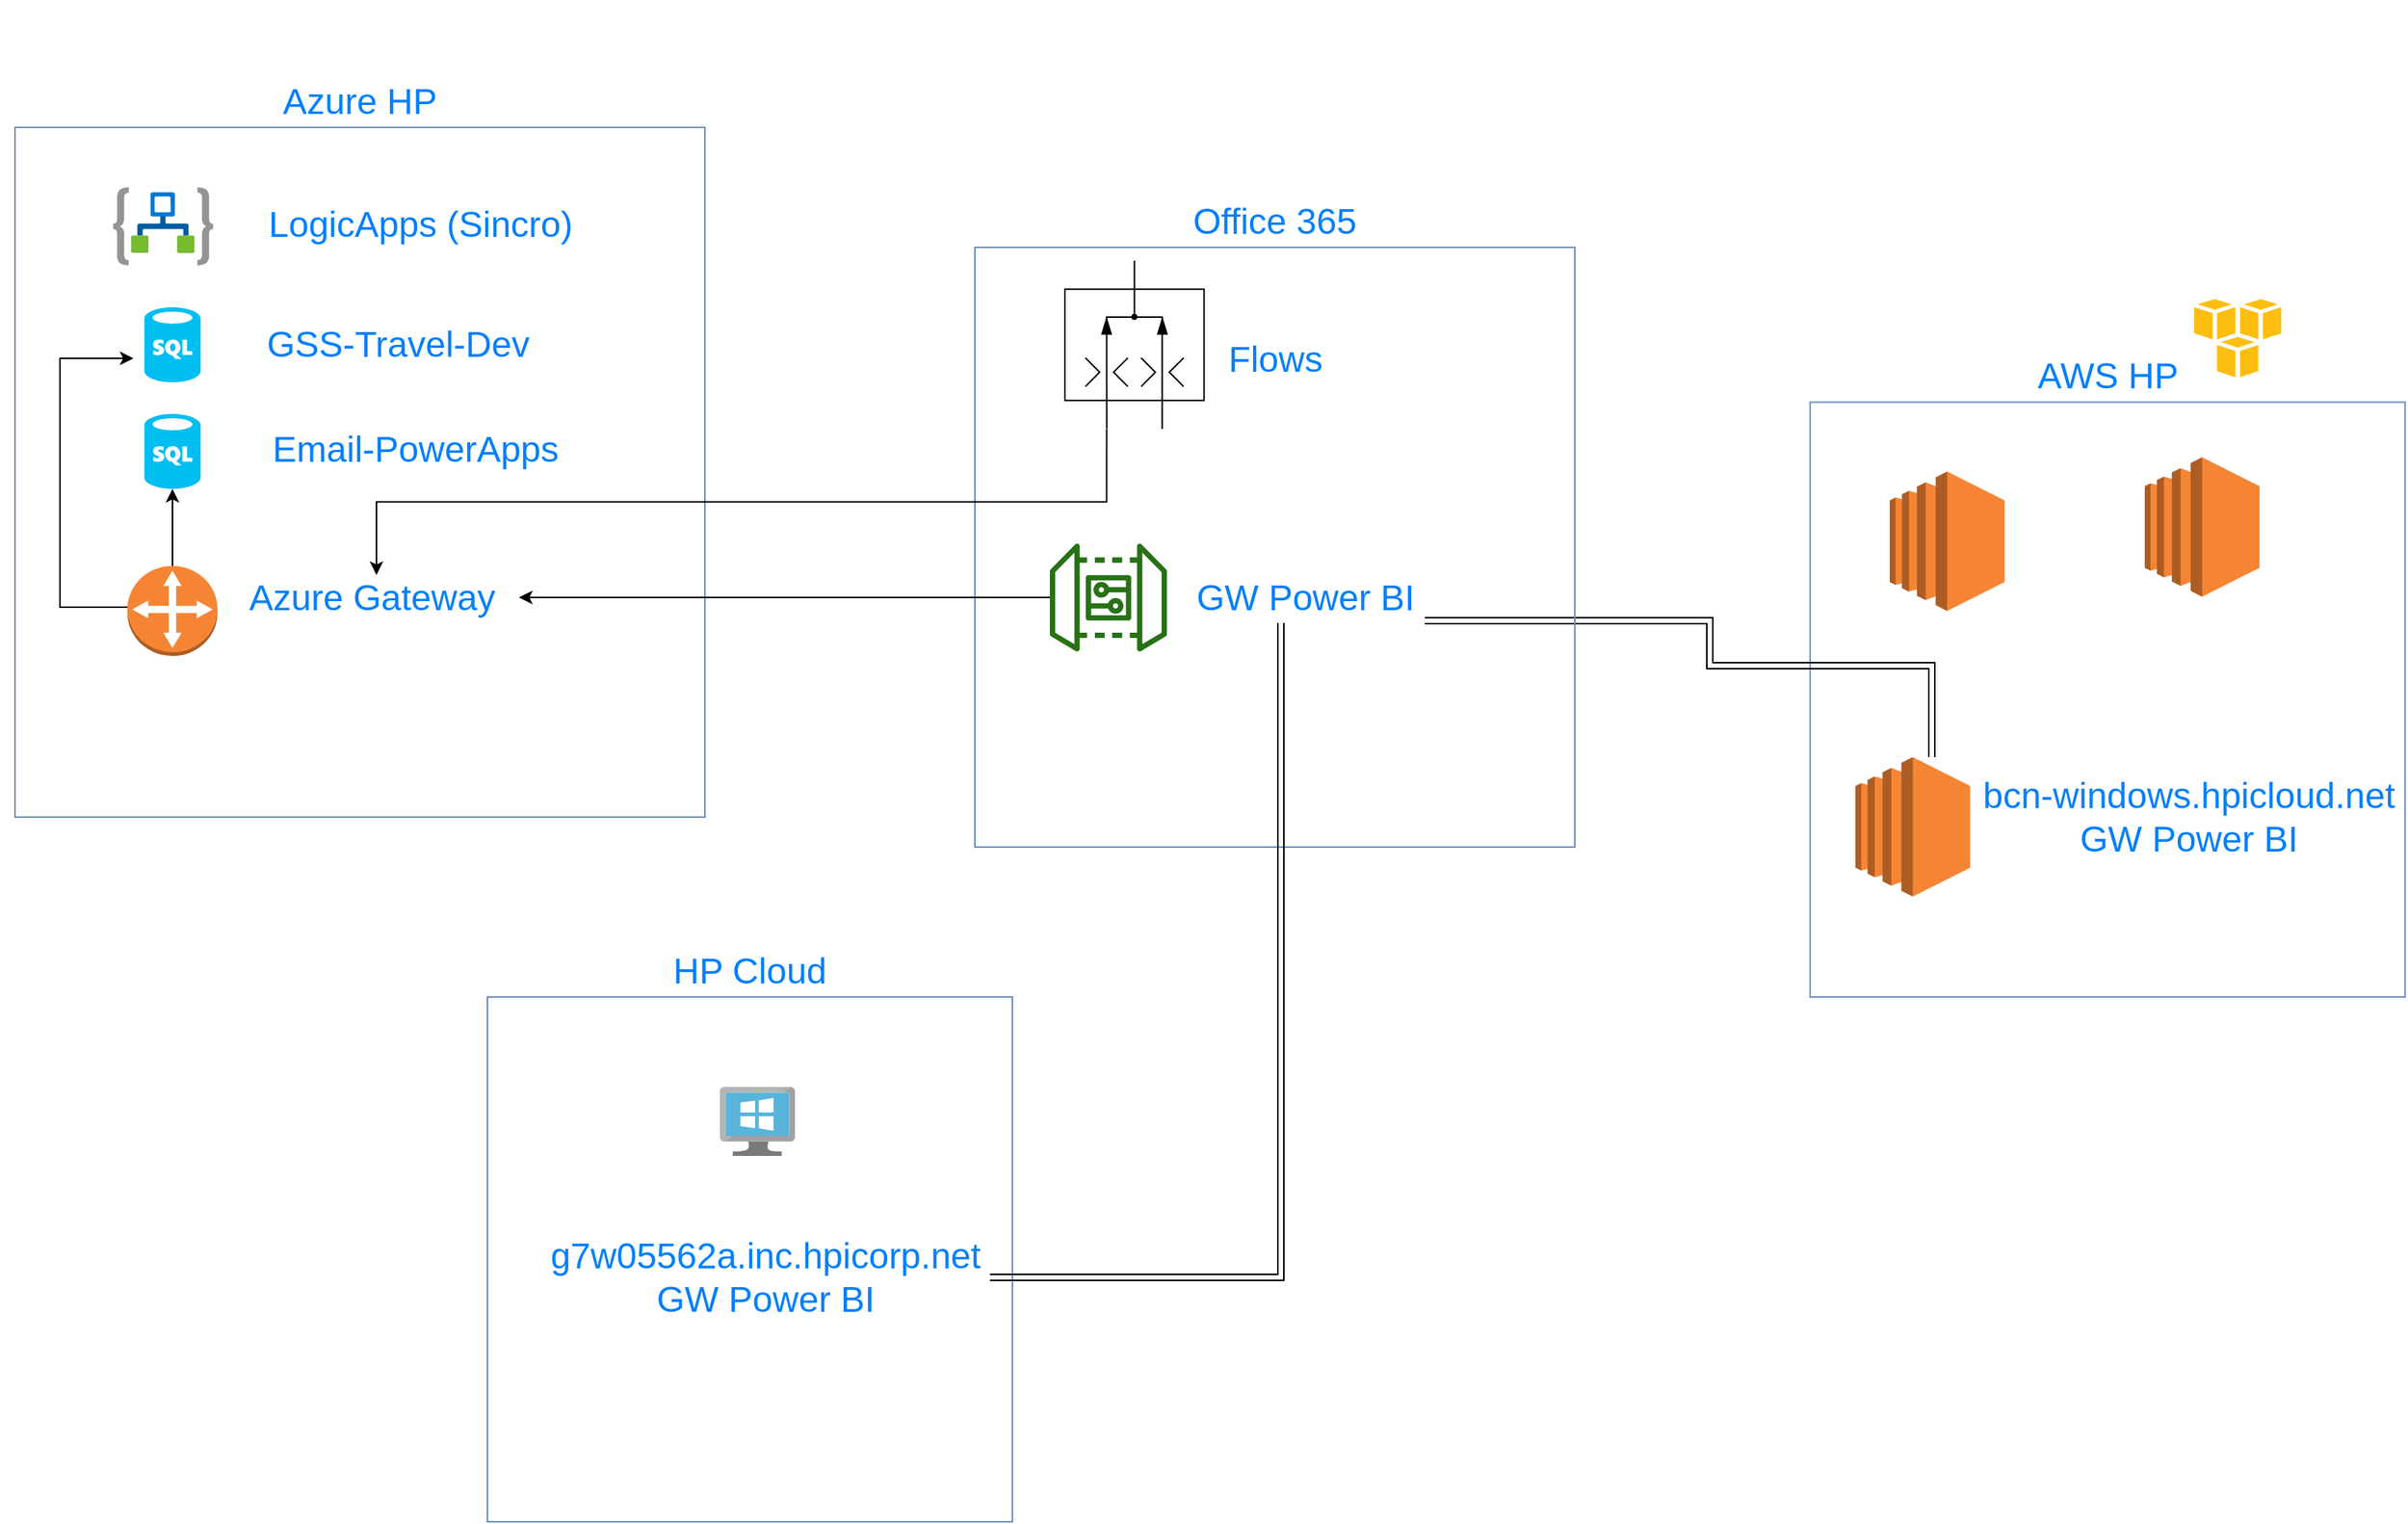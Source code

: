 <mxfile version="14.4.2" type="github">
  <diagram id="rQhccvOxW-MgDgox2bf5" name="Page-1">
    <mxGraphModel dx="2062" dy="1949" grid="1" gridSize="10" guides="1" tooltips="1" connect="1" arrows="1" fold="1" page="1" pageScale="1" pageWidth="1169" pageHeight="827" math="0" shadow="0">
      <root>
        <mxCell id="0" />
        <mxCell id="1" parent="0" />
        <mxCell id="9OuG9oqcYKLen_dDnCQN-1" value="" style="verticalLabelPosition=bottom;html=1;verticalAlign=top;align=center;strokeColor=none;fillColor=#00BEF2;shape=mxgraph.azure.sql_database;" parent="1" vertex="1">
          <mxGeometry x="156.25" y="150" width="37.5" height="50" as="geometry" />
        </mxCell>
        <mxCell id="9OuG9oqcYKLen_dDnCQN-51" style="edgeStyle=orthogonalEdgeStyle;rounded=0;orthogonalLoop=1;jettySize=auto;html=1;fontSize=24;fontColor=#007FFF;exitX=0;exitY=0.5;exitDx=0;exitDy=0;exitPerimeter=0;" parent="1" source="9OuG9oqcYKLen_dDnCQN-34" edge="1">
          <mxGeometry relative="1" as="geometry">
            <Array as="points">
              <mxPoint x="149" y="350" />
              <mxPoint x="100" y="350" />
              <mxPoint x="100" y="184" />
            </Array>
            <mxPoint x="149" y="184" as="targetPoint" />
          </mxGeometry>
        </mxCell>
        <mxCell id="9OuG9oqcYKLen_dDnCQN-3" value="" style="aspect=fixed;html=1;points=[];align=center;image;fontSize=12;image=img/lib/azure2/iot/Logic_Apps.svg;" parent="1" vertex="1">
          <mxGeometry x="135.25" y="70" width="67" height="52" as="geometry" />
        </mxCell>
        <mxCell id="9OuG9oqcYKLen_dDnCQN-4" value="Azure HP" style="whiteSpace=wrap;html=1;aspect=fixed;strokeColor=#6c8ebf;fillColor=none;labelPosition=center;verticalLabelPosition=top;align=center;verticalAlign=bottom;fontColor=#007FFF;fontSize=24;" parent="1" vertex="1">
          <mxGeometry x="70" y="30" width="460" height="460" as="geometry" />
        </mxCell>
        <mxCell id="9OuG9oqcYKLen_dDnCQN-6" value="HP Cloud" style="whiteSpace=wrap;html=1;aspect=fixed;strokeColor=#6c8ebf;fillColor=none;labelPosition=center;verticalLabelPosition=top;align=center;verticalAlign=bottom;fontColor=#007FFF;fontSize=24;" parent="1" vertex="1">
          <mxGeometry x="385" y="610" width="350" height="350" as="geometry" />
        </mxCell>
        <mxCell id="9OuG9oqcYKLen_dDnCQN-7" value="AWS HP" style="whiteSpace=wrap;html=1;aspect=fixed;strokeColor=#6c8ebf;fillColor=none;labelPosition=center;verticalLabelPosition=top;align=center;verticalAlign=bottom;fontColor=#007FFF;fontSize=24;" parent="1" vertex="1">
          <mxGeometry x="1266.85" y="213.25" width="396.75" height="396.75" as="geometry" />
        </mxCell>
        <mxCell id="9OuG9oqcYKLen_dDnCQN-9" value="" style="aspect=fixed;html=1;points=[];align=center;image;fontSize=12;image=img/lib/mscae/VirtualMachineWindows.svg;fillColor=none;" parent="1" vertex="1">
          <mxGeometry x="540" y="670" width="50" height="46" as="geometry" />
        </mxCell>
        <mxCell id="9OuG9oqcYKLen_dDnCQN-11" value="" style="outlineConnect=0;dashed=0;verticalLabelPosition=bottom;verticalAlign=top;align=center;html=1;shape=mxgraph.aws3.ec2;fillColor=#F58534;gradientColor=none;fontSize=24;fontColor=#007FFF;" parent="1" vertex="1">
          <mxGeometry x="1490" y="250" width="76.5" height="93" as="geometry" />
        </mxCell>
        <mxCell id="9OuG9oqcYKLen_dDnCQN-12" value="" style="outlineConnect=0;dashed=0;verticalLabelPosition=bottom;verticalAlign=top;align=center;html=1;shape=mxgraph.aws3.ec2;fillColor=#F58534;gradientColor=none;fontSize=24;fontColor=#007FFF;" parent="1" vertex="1">
          <mxGeometry x="1320" y="259.5" width="76.5" height="93" as="geometry" />
        </mxCell>
        <mxCell id="9OuG9oqcYKLen_dDnCQN-13" value="" style="outlineConnect=0;dashed=0;verticalLabelPosition=bottom;verticalAlign=top;align=center;html=1;shape=mxgraph.aws3.ec2;fillColor=#F58534;gradientColor=none;fontSize=24;fontColor=#007FFF;" parent="1" vertex="1">
          <mxGeometry x="1297.1" y="450" width="76.5" height="93" as="geometry" />
        </mxCell>
        <mxCell id="k91EEGF3npk7O3WbyzjP-3" style="edgeStyle=orthogonalEdgeStyle;rounded=0;orthogonalLoop=1;jettySize=auto;html=1;exitX=1;exitY=1.017;exitDx=0;exitDy=0;exitPerimeter=0;shape=link;" edge="1" parent="1" source="9OuG9oqcYKLen_dDnCQN-38" target="9OuG9oqcYKLen_dDnCQN-13">
          <mxGeometry relative="1" as="geometry">
            <Array as="points">
              <mxPoint x="1200" y="359" />
              <mxPoint x="1200" y="389" />
              <mxPoint x="1348" y="389" />
            </Array>
          </mxGeometry>
        </mxCell>
        <mxCell id="9OuG9oqcYKLen_dDnCQN-14" value="Office 365" style="whiteSpace=wrap;html=1;aspect=fixed;strokeColor=#6c8ebf;fillColor=none;labelPosition=center;verticalLabelPosition=top;align=center;verticalAlign=bottom;fontColor=#007FFF;fontSize=24;" parent="1" vertex="1">
          <mxGeometry x="710" y="110" width="400" height="400" as="geometry" />
        </mxCell>
        <mxCell id="9OuG9oqcYKLen_dDnCQN-43" style="edgeStyle=orthogonalEdgeStyle;rounded=0;orthogonalLoop=1;jettySize=auto;html=1;exitX=0.3;exitY=1;exitDx=0;exitDy=0;exitPerimeter=0;fontSize=24;fontColor=#007FFF;" parent="1" source="9OuG9oqcYKLen_dDnCQN-17" target="9OuG9oqcYKLen_dDnCQN-35" edge="1">
          <mxGeometry relative="1" as="geometry" />
        </mxCell>
        <mxCell id="9OuG9oqcYKLen_dDnCQN-17" value="" style="verticalLabelPosition=bottom;aspect=fixed;html=1;verticalAlign=top;strokeColor=#000000;fillColor=#000000;align=center;outlineConnect=0;shape=mxgraph.fluid_power.x10690;points=[[0.5,0,0],[0.3,1,0],[0.7,1,0]];fontSize=24;fontColor=#007FFF;" parent="1" vertex="1">
          <mxGeometry x="770" y="118.92" width="92.78" height="112.16" as="geometry" />
        </mxCell>
        <mxCell id="9OuG9oqcYKLen_dDnCQN-18" value="" style="shape=image;html=1;verticalAlign=top;verticalLabelPosition=bottom;labelBackgroundColor=#ffffff;imageAspect=0;aspect=fixed;image=https://cdn4.iconfinder.com/data/icons/flat-brand-logo-2/512/hp-128.png;fillColor=none;fontSize=24;fontColor=#007FFF;" parent="1" vertex="1">
          <mxGeometry x="630" y="540" width="70" height="70" as="geometry" />
        </mxCell>
        <mxCell id="9OuG9oqcYKLen_dDnCQN-19" value="" style="dashed=0;outlineConnect=0;html=1;align=center;labelPosition=center;verticalLabelPosition=bottom;verticalAlign=top;shape=mxgraph.weblogos.aws;fillColor=none;fontSize=24;fontColor=#007FFF;" parent="1" vertex="1">
          <mxGeometry x="1520" y="141.6" width="63.6" height="58.4" as="geometry" />
        </mxCell>
        <mxCell id="9OuG9oqcYKLen_dDnCQN-20" value="" style="shape=image;html=1;verticalAlign=top;verticalLabelPosition=bottom;labelBackgroundColor=#ffffff;imageAspect=0;aspect=fixed;image=https://cdn3.iconfinder.com/data/icons/logos-brands-3/24/logo_brand_brands_logos_microsoft_store_windows-128.png;fillColor=none;fontSize=24;fontColor=#007FFF;" parent="1" vertex="1">
          <mxGeometry x="990" y="30" width="66" height="66" as="geometry" />
        </mxCell>
        <mxCell id="9OuG9oqcYKLen_dDnCQN-21" value="" style="shape=image;html=1;verticalAlign=top;verticalLabelPosition=bottom;labelBackgroundColor=#ffffff;imageAspect=0;aspect=fixed;image=https://cdn3.iconfinder.com/data/icons/logos-brands-3/24/logo_brand_brands_logos_microsoft_store_windows-128.png;fillColor=none;fontSize=24;fontColor=#007FFF;" parent="1" vertex="1">
          <mxGeometry x="60" y="-55" width="68" height="68" as="geometry" />
        </mxCell>
        <mxCell id="9OuG9oqcYKLen_dDnCQN-22" value="" style="shape=image;html=1;verticalAlign=top;verticalLabelPosition=bottom;labelBackgroundColor=#ffffff;imageAspect=0;aspect=fixed;image=https://cdn4.iconfinder.com/data/icons/flat-brand-logo-2/512/hp-128.png;fillColor=none;fontSize=24;fontColor=#007FFF;" parent="1" vertex="1">
          <mxGeometry x="146" y="-50" width="70" height="70" as="geometry" />
        </mxCell>
        <mxCell id="9OuG9oqcYKLen_dDnCQN-23" value="" style="shape=image;html=1;verticalAlign=top;verticalLabelPosition=bottom;labelBackgroundColor=#ffffff;imageAspect=0;aspect=fixed;image=https://cdn4.iconfinder.com/data/icons/flat-brand-logo-2/512/hp-128.png;fillColor=none;fontSize=24;fontColor=#007FFF;" parent="1" vertex="1">
          <mxGeometry x="1590" y="132.8" width="73.6" height="73.6" as="geometry" />
        </mxCell>
        <mxCell id="9OuG9oqcYKLen_dDnCQN-42" style="edgeStyle=orthogonalEdgeStyle;rounded=0;orthogonalLoop=1;jettySize=auto;html=1;entryX=0.4;entryY=1.067;entryDx=0;entryDy=0;entryPerimeter=0;fontSize=24;fontColor=#007FFF;shape=link;" parent="1" source="9OuG9oqcYKLen_dDnCQN-24" target="9OuG9oqcYKLen_dDnCQN-38" edge="1">
          <mxGeometry relative="1" as="geometry" />
        </mxCell>
        <mxCell id="9OuG9oqcYKLen_dDnCQN-24" value="g7w05562a.inc.hpicorp.net&lt;br&gt;GW Power BI" style="text;html=1;resizable=0;autosize=1;align=center;verticalAlign=middle;points=[];fillColor=none;strokeColor=none;rounded=0;fontSize=24;fontColor=#007FFF;" parent="1" vertex="1">
          <mxGeometry x="420" y="767" width="300" height="60" as="geometry" />
        </mxCell>
        <mxCell id="9OuG9oqcYKLen_dDnCQN-29" value="" style="verticalLabelPosition=bottom;html=1;verticalAlign=top;align=center;strokeColor=none;fillColor=#00BEF2;shape=mxgraph.azure.sql_database;" parent="1" vertex="1">
          <mxGeometry x="156.25" y="221.08" width="37.5" height="50" as="geometry" />
        </mxCell>
        <mxCell id="9OuG9oqcYKLen_dDnCQN-30" value="LogicApps (Sincro)" style="text;html=1;resizable=0;autosize=1;align=center;verticalAlign=middle;points=[];fillColor=none;strokeColor=none;rounded=0;fontSize=24;fontColor=#007FFF;" parent="1" vertex="1">
          <mxGeometry x="230" y="80" width="220" height="30" as="geometry" />
        </mxCell>
        <mxCell id="9OuG9oqcYKLen_dDnCQN-31" value="GSS-Travel-Dev" style="text;html=1;resizable=0;autosize=1;align=center;verticalAlign=middle;points=[];fillColor=none;strokeColor=none;rounded=0;fontSize=24;fontColor=#007FFF;" parent="1" vertex="1">
          <mxGeometry x="230" y="160" width="190" height="30" as="geometry" />
        </mxCell>
        <mxCell id="9OuG9oqcYKLen_dDnCQN-32" value="Email-PowerApps&amp;nbsp;" style="text;html=1;resizable=0;autosize=1;align=center;verticalAlign=middle;points=[];fillColor=none;strokeColor=none;rounded=0;fontSize=24;fontColor=#007FFF;" parent="1" vertex="1">
          <mxGeometry x="235" y="229.5" width="210" height="30" as="geometry" />
        </mxCell>
        <mxCell id="9OuG9oqcYKLen_dDnCQN-33" value="bcn-windows.hpicloud.net&lt;br&gt;GW Power BI" style="text;html=1;resizable=0;autosize=1;align=center;verticalAlign=middle;points=[];fillColor=none;strokeColor=none;rounded=0;fontSize=24;fontColor=#007FFF;" parent="1" vertex="1">
          <mxGeometry x="1373.6" y="460" width="290" height="60" as="geometry" />
        </mxCell>
        <mxCell id="9OuG9oqcYKLen_dDnCQN-49" style="edgeStyle=none;rounded=0;orthogonalLoop=1;jettySize=auto;html=1;entryX=0.5;entryY=1;entryDx=0;entryDy=0;entryPerimeter=0;fontSize=24;fontColor=#007FFF;" parent="1" source="9OuG9oqcYKLen_dDnCQN-34" target="9OuG9oqcYKLen_dDnCQN-29" edge="1">
          <mxGeometry relative="1" as="geometry" />
        </mxCell>
        <mxCell id="9OuG9oqcYKLen_dDnCQN-34" value="" style="outlineConnect=0;dashed=0;verticalLabelPosition=bottom;verticalAlign=top;align=center;html=1;shape=mxgraph.aws3.customer_gateway;fillColor=#F58534;gradientColor=none;fontSize=24;fontColor=#007FFF;" parent="1" vertex="1">
          <mxGeometry x="145" y="322.5" width="60" height="60" as="geometry" />
        </mxCell>
        <mxCell id="9OuG9oqcYKLen_dDnCQN-35" value="Azure Gateway&amp;nbsp;" style="text;html=1;resizable=0;autosize=1;align=center;verticalAlign=middle;points=[];fillColor=none;strokeColor=none;rounded=0;fontSize=24;fontColor=#007FFF;" parent="1" vertex="1">
          <mxGeometry x="216" y="328.5" width="190" height="30" as="geometry" />
        </mxCell>
        <mxCell id="9OuG9oqcYKLen_dDnCQN-36" value="Flows" style="text;html=1;resizable=0;autosize=1;align=center;verticalAlign=middle;points=[];fillColor=none;strokeColor=none;rounded=0;fontSize=24;fontColor=#007FFF;" parent="1" vertex="1">
          <mxGeometry x="870" y="170" width="80" height="30" as="geometry" />
        </mxCell>
        <mxCell id="9OuG9oqcYKLen_dDnCQN-44" style="edgeStyle=orthogonalEdgeStyle;rounded=0;orthogonalLoop=1;jettySize=auto;html=1;fontSize=24;fontColor=#007FFF;" parent="1" source="9OuG9oqcYKLen_dDnCQN-37" target="9OuG9oqcYKLen_dDnCQN-35" edge="1">
          <mxGeometry relative="1" as="geometry" />
        </mxCell>
        <mxCell id="9OuG9oqcYKLen_dDnCQN-37" value="" style="outlineConnect=0;fontColor=#232F3E;gradientColor=none;fillColor=#277116;strokeColor=none;dashed=0;verticalLabelPosition=bottom;verticalAlign=top;align=center;html=1;fontSize=12;fontStyle=0;aspect=fixed;pointerEvents=1;shape=mxgraph.aws4.iot_device_gateway;" parent="1" vertex="1">
          <mxGeometry x="760" y="304.5" width="78" height="78" as="geometry" />
        </mxCell>
        <mxCell id="9OuG9oqcYKLen_dDnCQN-38" value="GW Power BI" style="text;html=1;resizable=0;autosize=1;align=center;verticalAlign=middle;points=[];fillColor=none;strokeColor=none;rounded=0;fontSize=24;fontColor=#007FFF;" parent="1" vertex="1">
          <mxGeometry x="850" y="328.5" width="160" height="30" as="geometry" />
        </mxCell>
      </root>
    </mxGraphModel>
  </diagram>
</mxfile>
